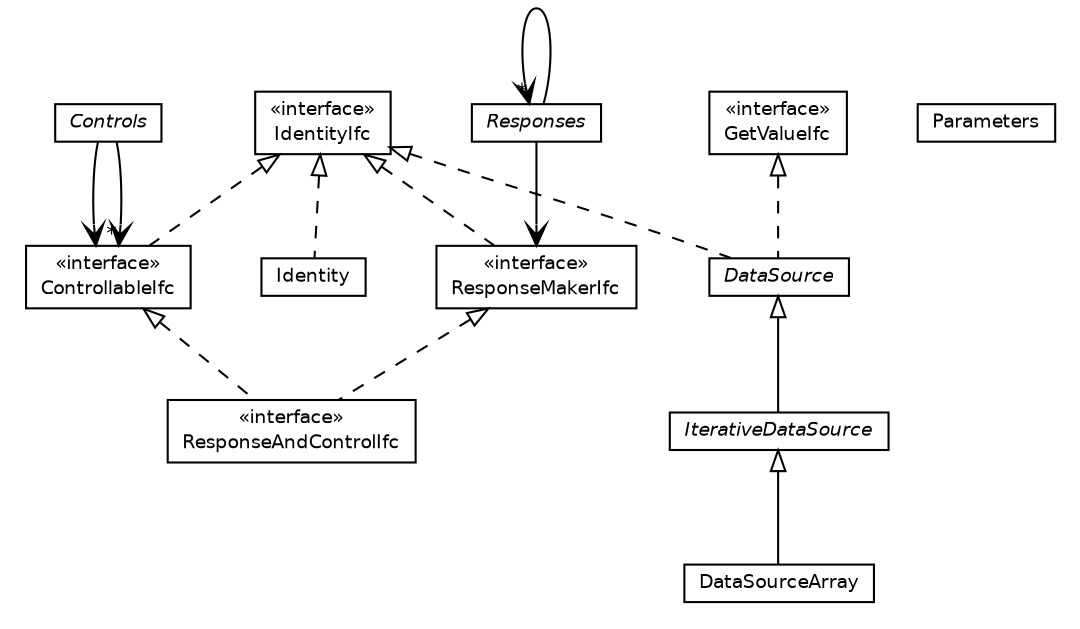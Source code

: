 #!/usr/local/bin/dot
#
# Class diagram 
# Generated by UMLGraph version 5.4 (http://www.umlgraph.org/)
#

digraph G {
	edge [fontname="Helvetica",fontsize=10,labelfontname="Helvetica",labelfontsize=10];
	node [fontname="Helvetica",fontsize=10,shape=plaintext];
	nodesep=0.25;
	ranksep=0.5;
	// jsl.utilities.Responses
	c7916 [label=<<table title="jsl.utilities.Responses" border="0" cellborder="1" cellspacing="0" cellpadding="2" port="p" href="./Responses.html">
		<tr><td><table border="0" cellspacing="0" cellpadding="1">
<tr><td align="center" balign="center"><font face="Helvetica-Oblique"> Responses </font></td></tr>
		</table></td></tr>
		</table>>, URL="./Responses.html", fontname="Helvetica", fontcolor="black", fontsize=9.0];
	// jsl.utilities.ResponseMakerIfc
	c7917 [label=<<table title="jsl.utilities.ResponseMakerIfc" border="0" cellborder="1" cellspacing="0" cellpadding="2" port="p" href="./ResponseMakerIfc.html">
		<tr><td><table border="0" cellspacing="0" cellpadding="1">
<tr><td align="center" balign="center"> &#171;interface&#187; </td></tr>
<tr><td align="center" balign="center"> ResponseMakerIfc </td></tr>
		</table></td></tr>
		</table>>, URL="./ResponseMakerIfc.html", fontname="Helvetica", fontcolor="black", fontsize=9.0];
	// jsl.utilities.ResponseAndControlIfc
	c7918 [label=<<table title="jsl.utilities.ResponseAndControlIfc" border="0" cellborder="1" cellspacing="0" cellpadding="2" port="p" href="./ResponseAndControlIfc.html">
		<tr><td><table border="0" cellspacing="0" cellpadding="1">
<tr><td align="center" balign="center"> &#171;interface&#187; </td></tr>
<tr><td align="center" balign="center"> ResponseAndControlIfc </td></tr>
		</table></td></tr>
		</table>>, URL="./ResponseAndControlIfc.html", fontname="Helvetica", fontcolor="black", fontsize=9.0];
	// jsl.utilities.Parameters
	c7919 [label=<<table title="jsl.utilities.Parameters" border="0" cellborder="1" cellspacing="0" cellpadding="2" port="p" href="./Parameters.html">
		<tr><td><table border="0" cellspacing="0" cellpadding="1">
<tr><td align="center" balign="center"> Parameters </td></tr>
		</table></td></tr>
		</table>>, URL="./Parameters.html", fontname="Helvetica", fontcolor="black", fontsize=9.0];
	// jsl.utilities.IterativeDataSource
	c7920 [label=<<table title="jsl.utilities.IterativeDataSource" border="0" cellborder="1" cellspacing="0" cellpadding="2" port="p" href="./IterativeDataSource.html">
		<tr><td><table border="0" cellspacing="0" cellpadding="1">
<tr><td align="center" balign="center"><font face="Helvetica-Oblique"> IterativeDataSource </font></td></tr>
		</table></td></tr>
		</table>>, URL="./IterativeDataSource.html", fontname="Helvetica", fontcolor="black", fontsize=9.0];
	// jsl.utilities.IdentityIfc
	c7921 [label=<<table title="jsl.utilities.IdentityIfc" border="0" cellborder="1" cellspacing="0" cellpadding="2" port="p" href="./IdentityIfc.html">
		<tr><td><table border="0" cellspacing="0" cellpadding="1">
<tr><td align="center" balign="center"> &#171;interface&#187; </td></tr>
<tr><td align="center" balign="center"> IdentityIfc </td></tr>
		</table></td></tr>
		</table>>, URL="./IdentityIfc.html", fontname="Helvetica", fontcolor="black", fontsize=9.0];
	// jsl.utilities.Identity
	c7922 [label=<<table title="jsl.utilities.Identity" border="0" cellborder="1" cellspacing="0" cellpadding="2" port="p" href="./Identity.html">
		<tr><td><table border="0" cellspacing="0" cellpadding="1">
<tr><td align="center" balign="center"> Identity </td></tr>
		</table></td></tr>
		</table>>, URL="./Identity.html", fontname="Helvetica", fontcolor="black", fontsize=9.0];
	// jsl.utilities.GetValueIfc
	c7923 [label=<<table title="jsl.utilities.GetValueIfc" border="0" cellborder="1" cellspacing="0" cellpadding="2" port="p" href="./GetValueIfc.html">
		<tr><td><table border="0" cellspacing="0" cellpadding="1">
<tr><td align="center" balign="center"> &#171;interface&#187; </td></tr>
<tr><td align="center" balign="center"> GetValueIfc </td></tr>
		</table></td></tr>
		</table>>, URL="./GetValueIfc.html", fontname="Helvetica", fontcolor="black", fontsize=9.0];
	// jsl.utilities.DataSourceArray
	c7924 [label=<<table title="jsl.utilities.DataSourceArray" border="0" cellborder="1" cellspacing="0" cellpadding="2" port="p" href="./DataSourceArray.html">
		<tr><td><table border="0" cellspacing="0" cellpadding="1">
<tr><td align="center" balign="center"> DataSourceArray </td></tr>
		</table></td></tr>
		</table>>, URL="./DataSourceArray.html", fontname="Helvetica", fontcolor="black", fontsize=9.0];
	// jsl.utilities.DataSource
	c7925 [label=<<table title="jsl.utilities.DataSource" border="0" cellborder="1" cellspacing="0" cellpadding="2" port="p" href="./DataSource.html">
		<tr><td><table border="0" cellspacing="0" cellpadding="1">
<tr><td align="center" balign="center"><font face="Helvetica-Oblique"> DataSource </font></td></tr>
		</table></td></tr>
		</table>>, URL="./DataSource.html", fontname="Helvetica", fontcolor="black", fontsize=9.0];
	// jsl.utilities.Controls
	c7926 [label=<<table title="jsl.utilities.Controls" border="0" cellborder="1" cellspacing="0" cellpadding="2" port="p" href="./Controls.html">
		<tr><td><table border="0" cellspacing="0" cellpadding="1">
<tr><td align="center" balign="center"><font face="Helvetica-Oblique"> Controls </font></td></tr>
		</table></td></tr>
		</table>>, URL="./Controls.html", fontname="Helvetica", fontcolor="black", fontsize=9.0];
	// jsl.utilities.ControllableIfc
	c7927 [label=<<table title="jsl.utilities.ControllableIfc" border="0" cellborder="1" cellspacing="0" cellpadding="2" port="p" href="./ControllableIfc.html">
		<tr><td><table border="0" cellspacing="0" cellpadding="1">
<tr><td align="center" balign="center"> &#171;interface&#187; </td></tr>
<tr><td align="center" balign="center"> ControllableIfc </td></tr>
		</table></td></tr>
		</table>>, URL="./ControllableIfc.html", fontname="Helvetica", fontcolor="black", fontsize=9.0];
	//jsl.utilities.ResponseMakerIfc implements jsl.utilities.IdentityIfc
	c7921:p -> c7917:p [dir=back,arrowtail=empty,style=dashed];
	//jsl.utilities.ResponseAndControlIfc implements jsl.utilities.ControllableIfc
	c7927:p -> c7918:p [dir=back,arrowtail=empty,style=dashed];
	//jsl.utilities.ResponseAndControlIfc implements jsl.utilities.ResponseMakerIfc
	c7917:p -> c7918:p [dir=back,arrowtail=empty,style=dashed];
	//jsl.utilities.IterativeDataSource extends jsl.utilities.DataSource
	c7925:p -> c7920:p [dir=back,arrowtail=empty];
	//jsl.utilities.Identity implements jsl.utilities.IdentityIfc
	c7921:p -> c7922:p [dir=back,arrowtail=empty,style=dashed];
	//jsl.utilities.DataSourceArray extends jsl.utilities.IterativeDataSource
	c7920:p -> c7924:p [dir=back,arrowtail=empty];
	//jsl.utilities.DataSource implements jsl.utilities.GetValueIfc
	c7923:p -> c7925:p [dir=back,arrowtail=empty,style=dashed];
	//jsl.utilities.DataSource implements jsl.utilities.IdentityIfc
	c7921:p -> c7925:p [dir=back,arrowtail=empty,style=dashed];
	//jsl.utilities.ControllableIfc implements jsl.utilities.IdentityIfc
	c7921:p -> c7927:p [dir=back,arrowtail=empty,style=dashed];
	// jsl.utilities.Responses NAVASSOC jsl.utilities.ResponseMakerIfc
	c7916:p -> c7917:p [taillabel="", label="", headlabel="", fontname="Helvetica", fontcolor="black", fontsize=10.0, color="black", arrowhead=open];
	// jsl.utilities.Responses NAVASSOC jsl.utilities.Responses
	c7916:p -> c7916:p [taillabel="", label="", headlabel="*", fontname="Helvetica", fontcolor="black", fontsize=10.0, color="black", arrowhead=open];
	// jsl.utilities.Controls NAVASSOC jsl.utilities.ControllableIfc
	c7926:p -> c7927:p [taillabel="", label="", headlabel="", fontname="Helvetica", fontcolor="black", fontsize=10.0, color="black", arrowhead=open];
	// jsl.utilities.Controls NAVASSOC jsl.utilities.ControllableIfc
	c7926:p -> c7927:p [taillabel="", label="", headlabel="*", fontname="Helvetica", fontcolor="black", fontsize=10.0, color="black", arrowhead=open];
}

